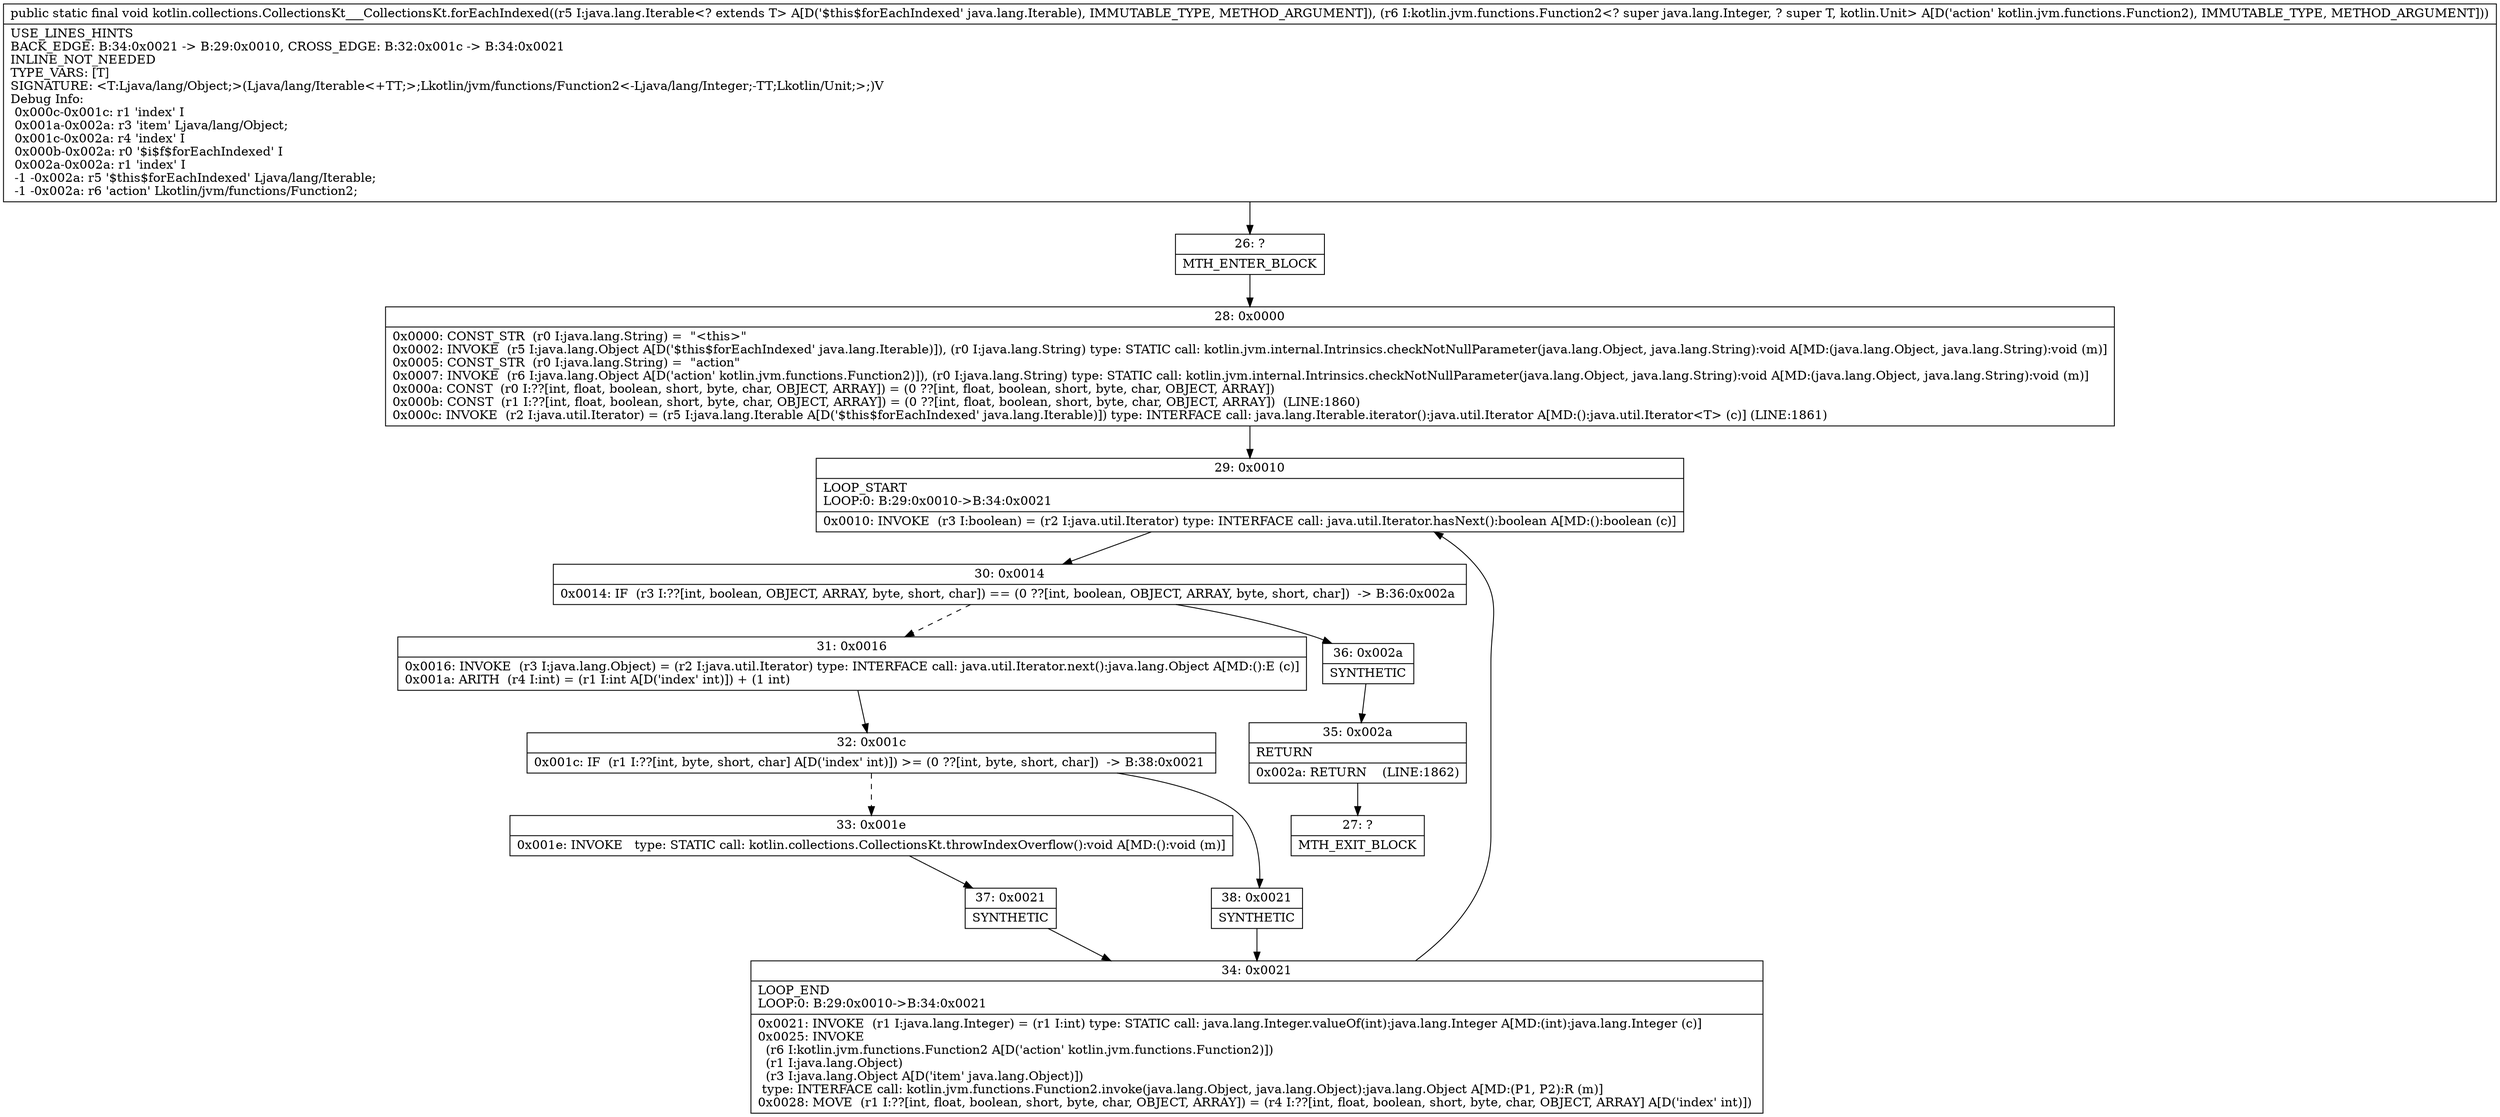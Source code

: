 digraph "CFG forkotlin.collections.CollectionsKt___CollectionsKt.forEachIndexed(Ljava\/lang\/Iterable;Lkotlin\/jvm\/functions\/Function2;)V" {
Node_26 [shape=record,label="{26\:\ ?|MTH_ENTER_BLOCK\l}"];
Node_28 [shape=record,label="{28\:\ 0x0000|0x0000: CONST_STR  (r0 I:java.lang.String) =  \"\<this\>\" \l0x0002: INVOKE  (r5 I:java.lang.Object A[D('$this$forEachIndexed' java.lang.Iterable)]), (r0 I:java.lang.String) type: STATIC call: kotlin.jvm.internal.Intrinsics.checkNotNullParameter(java.lang.Object, java.lang.String):void A[MD:(java.lang.Object, java.lang.String):void (m)]\l0x0005: CONST_STR  (r0 I:java.lang.String) =  \"action\" \l0x0007: INVOKE  (r6 I:java.lang.Object A[D('action' kotlin.jvm.functions.Function2)]), (r0 I:java.lang.String) type: STATIC call: kotlin.jvm.internal.Intrinsics.checkNotNullParameter(java.lang.Object, java.lang.String):void A[MD:(java.lang.Object, java.lang.String):void (m)]\l0x000a: CONST  (r0 I:??[int, float, boolean, short, byte, char, OBJECT, ARRAY]) = (0 ??[int, float, boolean, short, byte, char, OBJECT, ARRAY]) \l0x000b: CONST  (r1 I:??[int, float, boolean, short, byte, char, OBJECT, ARRAY]) = (0 ??[int, float, boolean, short, byte, char, OBJECT, ARRAY])  (LINE:1860)\l0x000c: INVOKE  (r2 I:java.util.Iterator) = (r5 I:java.lang.Iterable A[D('$this$forEachIndexed' java.lang.Iterable)]) type: INTERFACE call: java.lang.Iterable.iterator():java.util.Iterator A[MD:():java.util.Iterator\<T\> (c)] (LINE:1861)\l}"];
Node_29 [shape=record,label="{29\:\ 0x0010|LOOP_START\lLOOP:0: B:29:0x0010\-\>B:34:0x0021\l|0x0010: INVOKE  (r3 I:boolean) = (r2 I:java.util.Iterator) type: INTERFACE call: java.util.Iterator.hasNext():boolean A[MD:():boolean (c)]\l}"];
Node_30 [shape=record,label="{30\:\ 0x0014|0x0014: IF  (r3 I:??[int, boolean, OBJECT, ARRAY, byte, short, char]) == (0 ??[int, boolean, OBJECT, ARRAY, byte, short, char])  \-\> B:36:0x002a \l}"];
Node_31 [shape=record,label="{31\:\ 0x0016|0x0016: INVOKE  (r3 I:java.lang.Object) = (r2 I:java.util.Iterator) type: INTERFACE call: java.util.Iterator.next():java.lang.Object A[MD:():E (c)]\l0x001a: ARITH  (r4 I:int) = (r1 I:int A[D('index' int)]) + (1 int) \l}"];
Node_32 [shape=record,label="{32\:\ 0x001c|0x001c: IF  (r1 I:??[int, byte, short, char] A[D('index' int)]) \>= (0 ??[int, byte, short, char])  \-\> B:38:0x0021 \l}"];
Node_33 [shape=record,label="{33\:\ 0x001e|0x001e: INVOKE   type: STATIC call: kotlin.collections.CollectionsKt.throwIndexOverflow():void A[MD:():void (m)]\l}"];
Node_37 [shape=record,label="{37\:\ 0x0021|SYNTHETIC\l}"];
Node_34 [shape=record,label="{34\:\ 0x0021|LOOP_END\lLOOP:0: B:29:0x0010\-\>B:34:0x0021\l|0x0021: INVOKE  (r1 I:java.lang.Integer) = (r1 I:int) type: STATIC call: java.lang.Integer.valueOf(int):java.lang.Integer A[MD:(int):java.lang.Integer (c)]\l0x0025: INVOKE  \l  (r6 I:kotlin.jvm.functions.Function2 A[D('action' kotlin.jvm.functions.Function2)])\l  (r1 I:java.lang.Object)\l  (r3 I:java.lang.Object A[D('item' java.lang.Object)])\l type: INTERFACE call: kotlin.jvm.functions.Function2.invoke(java.lang.Object, java.lang.Object):java.lang.Object A[MD:(P1, P2):R (m)]\l0x0028: MOVE  (r1 I:??[int, float, boolean, short, byte, char, OBJECT, ARRAY]) = (r4 I:??[int, float, boolean, short, byte, char, OBJECT, ARRAY] A[D('index' int)]) \l}"];
Node_38 [shape=record,label="{38\:\ 0x0021|SYNTHETIC\l}"];
Node_36 [shape=record,label="{36\:\ 0x002a|SYNTHETIC\l}"];
Node_35 [shape=record,label="{35\:\ 0x002a|RETURN\l|0x002a: RETURN    (LINE:1862)\l}"];
Node_27 [shape=record,label="{27\:\ ?|MTH_EXIT_BLOCK\l}"];
MethodNode[shape=record,label="{public static final void kotlin.collections.CollectionsKt___CollectionsKt.forEachIndexed((r5 I:java.lang.Iterable\<? extends T\> A[D('$this$forEachIndexed' java.lang.Iterable), IMMUTABLE_TYPE, METHOD_ARGUMENT]), (r6 I:kotlin.jvm.functions.Function2\<? super java.lang.Integer, ? super T, kotlin.Unit\> A[D('action' kotlin.jvm.functions.Function2), IMMUTABLE_TYPE, METHOD_ARGUMENT]))  | USE_LINES_HINTS\lBACK_EDGE: B:34:0x0021 \-\> B:29:0x0010, CROSS_EDGE: B:32:0x001c \-\> B:34:0x0021\lINLINE_NOT_NEEDED\lTYPE_VARS: [T]\lSIGNATURE: \<T:Ljava\/lang\/Object;\>(Ljava\/lang\/Iterable\<+TT;\>;Lkotlin\/jvm\/functions\/Function2\<\-Ljava\/lang\/Integer;\-TT;Lkotlin\/Unit;\>;)V\lDebug Info:\l  0x000c\-0x001c: r1 'index' I\l  0x001a\-0x002a: r3 'item' Ljava\/lang\/Object;\l  0x001c\-0x002a: r4 'index' I\l  0x000b\-0x002a: r0 '$i$f$forEachIndexed' I\l  0x002a\-0x002a: r1 'index' I\l  \-1 \-0x002a: r5 '$this$forEachIndexed' Ljava\/lang\/Iterable;\l  \-1 \-0x002a: r6 'action' Lkotlin\/jvm\/functions\/Function2;\l}"];
MethodNode -> Node_26;Node_26 -> Node_28;
Node_28 -> Node_29;
Node_29 -> Node_30;
Node_30 -> Node_31[style=dashed];
Node_30 -> Node_36;
Node_31 -> Node_32;
Node_32 -> Node_33[style=dashed];
Node_32 -> Node_38;
Node_33 -> Node_37;
Node_37 -> Node_34;
Node_34 -> Node_29;
Node_38 -> Node_34;
Node_36 -> Node_35;
Node_35 -> Node_27;
}

